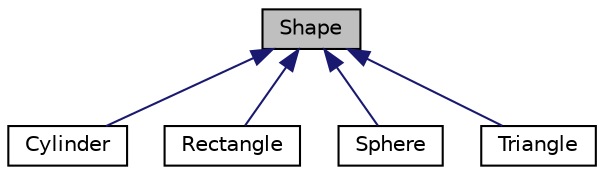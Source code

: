 digraph "Shape"
{
  edge [fontname="Helvetica",fontsize="10",labelfontname="Helvetica",labelfontsize="10"];
  node [fontname="Helvetica",fontsize="10",shape=record];
  Node0 [label="Shape",height=0.2,width=0.4,color="black", fillcolor="grey75", style="filled", fontcolor="black"];
  Node0 -> Node1 [dir="back",color="midnightblue",fontsize="10",style="solid"];
  Node1 [label="Cylinder",height=0.2,width=0.4,color="black", fillcolor="white", style="filled",URL="$classCylinder.html",tooltip="Allows to create Cylinder shape and to calculate intersections with him. "];
  Node0 -> Node2 [dir="back",color="midnightblue",fontsize="10",style="solid"];
  Node2 [label="Rectangle",height=0.2,width=0.4,color="black", fillcolor="white", style="filled",URL="$classRectangle.html",tooltip="Allows to create Rectangle shape and to calculate intersections with him. "];
  Node0 -> Node3 [dir="back",color="midnightblue",fontsize="10",style="solid"];
  Node3 [label="Sphere",height=0.2,width=0.4,color="black", fillcolor="white", style="filled",URL="$classSphere.html",tooltip="Allows to create Sphere shape and to calculate intersections with him. "];
  Node0 -> Node4 [dir="back",color="midnightblue",fontsize="10",style="solid"];
  Node4 [label="Triangle",height=0.2,width=0.4,color="black", fillcolor="white", style="filled",URL="$classTriangle.html",tooltip="Allows to create Triangle shape and to calculate intersections with him. "];
}

